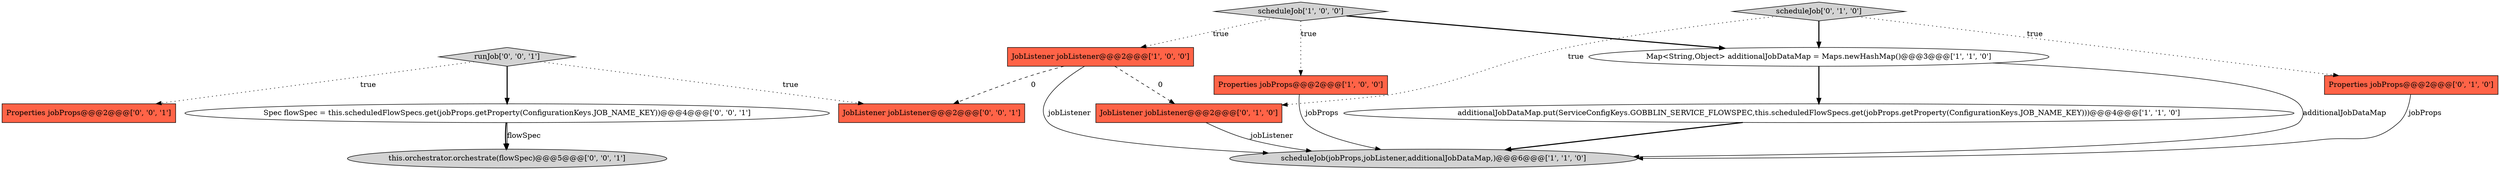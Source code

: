 digraph {
2 [style = filled, label = "JobListener jobListener@@@2@@@['1', '0', '0']", fillcolor = tomato, shape = box image = "AAA1AAABBB1BBB"];
11 [style = filled, label = "JobListener jobListener@@@2@@@['0', '0', '1']", fillcolor = tomato, shape = box image = "AAA0AAABBB3BBB"];
9 [style = filled, label = "runJob['0', '0', '1']", fillcolor = lightgray, shape = diamond image = "AAA0AAABBB3BBB"];
3 [style = filled, label = "additionalJobDataMap.put(ServiceConfigKeys.GOBBLIN_SERVICE_FLOWSPEC,this.scheduledFlowSpecs.get(jobProps.getProperty(ConfigurationKeys.JOB_NAME_KEY)))@@@4@@@['1', '1', '0']", fillcolor = white, shape = ellipse image = "AAA0AAABBB1BBB"];
5 [style = filled, label = "scheduleJob['1', '0', '0']", fillcolor = lightgray, shape = diamond image = "AAA0AAABBB1BBB"];
13 [style = filled, label = "Spec flowSpec = this.scheduledFlowSpecs.get(jobProps.getProperty(ConfigurationKeys.JOB_NAME_KEY))@@@4@@@['0', '0', '1']", fillcolor = white, shape = ellipse image = "AAA0AAABBB3BBB"];
1 [style = filled, label = "Map<String,Object> additionalJobDataMap = Maps.newHashMap()@@@3@@@['1', '1', '0']", fillcolor = white, shape = ellipse image = "AAA0AAABBB1BBB"];
12 [style = filled, label = "this.orchestrator.orchestrate(flowSpec)@@@5@@@['0', '0', '1']", fillcolor = lightgray, shape = ellipse image = "AAA0AAABBB3BBB"];
10 [style = filled, label = "Properties jobProps@@@2@@@['0', '0', '1']", fillcolor = tomato, shape = box image = "AAA0AAABBB3BBB"];
4 [style = filled, label = "scheduleJob(jobProps,jobListener,additionalJobDataMap,)@@@6@@@['1', '1', '0']", fillcolor = lightgray, shape = ellipse image = "AAA0AAABBB1BBB"];
0 [style = filled, label = "Properties jobProps@@@2@@@['1', '0', '0']", fillcolor = tomato, shape = box image = "AAA0AAABBB1BBB"];
6 [style = filled, label = "Properties jobProps@@@2@@@['0', '1', '0']", fillcolor = tomato, shape = box image = "AAA0AAABBB2BBB"];
8 [style = filled, label = "JobListener jobListener@@@2@@@['0', '1', '0']", fillcolor = tomato, shape = box image = "AAA1AAABBB2BBB"];
7 [style = filled, label = "scheduleJob['0', '1', '0']", fillcolor = lightgray, shape = diamond image = "AAA0AAABBB2BBB"];
1->3 [style = bold, label=""];
2->11 [style = dashed, label="0"];
5->1 [style = bold, label=""];
7->6 [style = dotted, label="true"];
2->4 [style = solid, label="jobListener"];
7->1 [style = bold, label=""];
13->12 [style = bold, label=""];
5->0 [style = dotted, label="true"];
5->2 [style = dotted, label="true"];
13->12 [style = solid, label="flowSpec"];
7->8 [style = dotted, label="true"];
9->10 [style = dotted, label="true"];
0->4 [style = solid, label="jobProps"];
2->8 [style = dashed, label="0"];
3->4 [style = bold, label=""];
8->4 [style = solid, label="jobListener"];
6->4 [style = solid, label="jobProps"];
9->11 [style = dotted, label="true"];
1->4 [style = solid, label="additionalJobDataMap"];
9->13 [style = bold, label=""];
}
